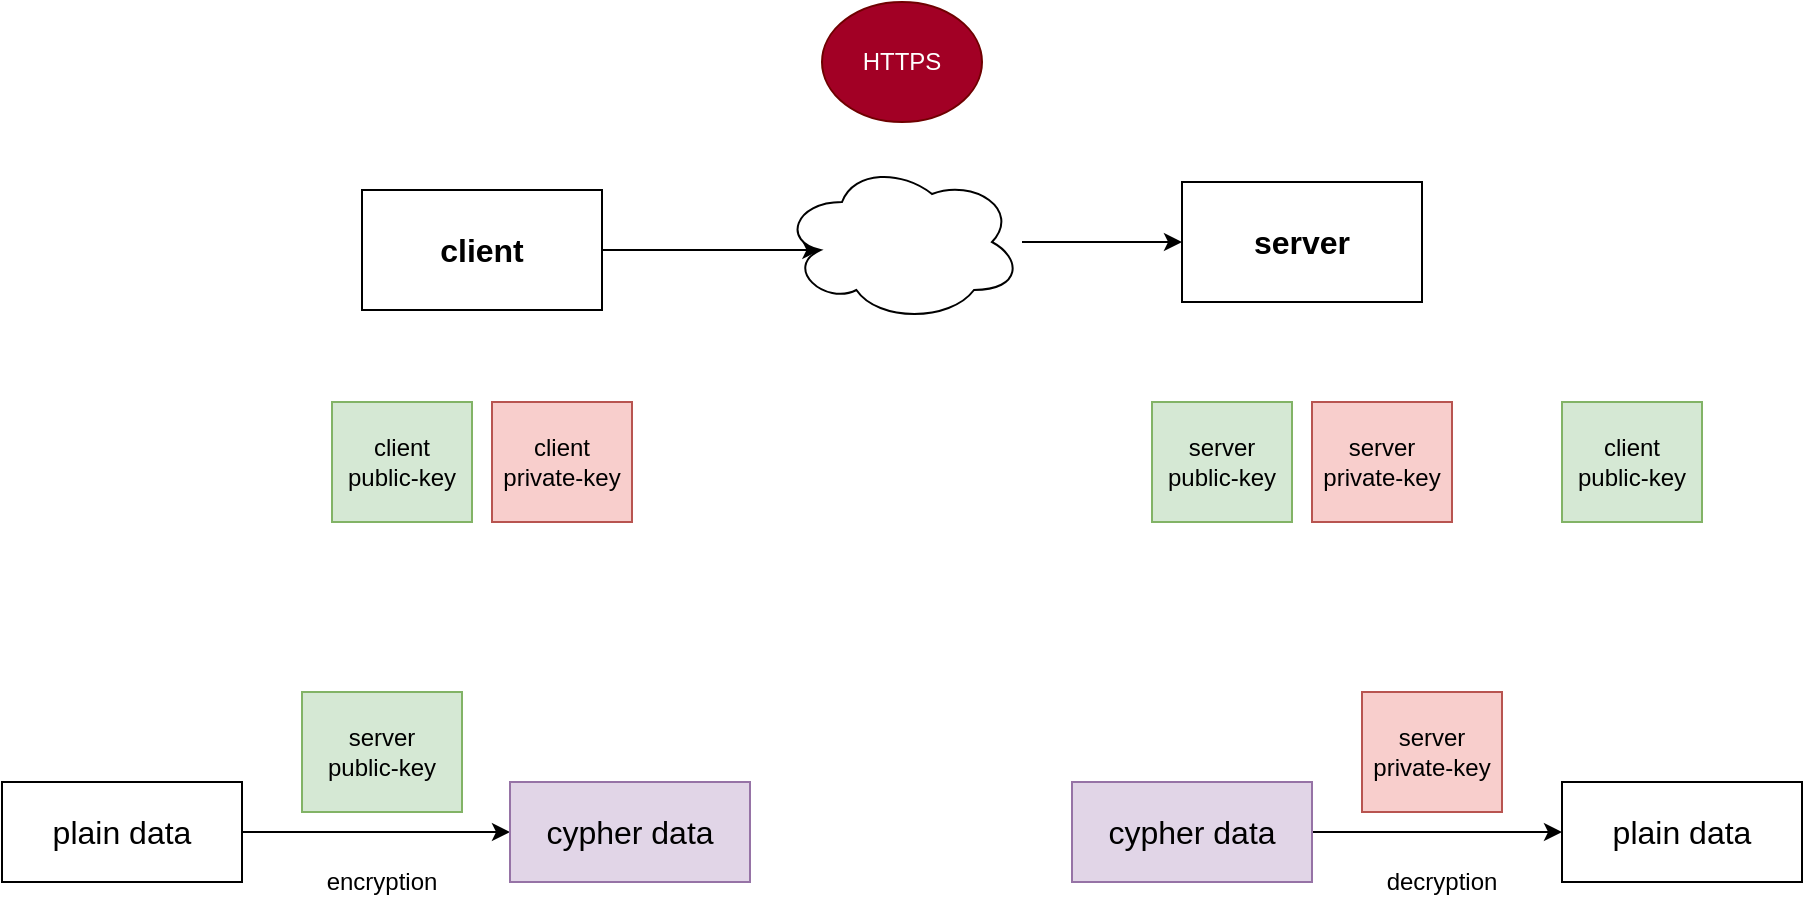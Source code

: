 <mxfile version="21.4.0" type="device">
  <diagram name="Page-1" id="whW8mvOEZQhKUew2cqU5">
    <mxGraphModel dx="1684" dy="571" grid="1" gridSize="10" guides="1" tooltips="1" connect="1" arrows="1" fold="1" page="1" pageScale="1" pageWidth="827" pageHeight="1169" math="0" shadow="0">
      <root>
        <mxCell id="0" />
        <mxCell id="1" parent="0" />
        <mxCell id="1x5LFlvb4AJBacgnmVc--4" style="edgeStyle=orthogonalEdgeStyle;rounded=0;orthogonalLoop=1;jettySize=auto;html=1;entryX=0.16;entryY=0.55;entryDx=0;entryDy=0;entryPerimeter=0;" edge="1" parent="1" source="1x5LFlvb4AJBacgnmVc--1" target="1x5LFlvb4AJBacgnmVc--3">
          <mxGeometry relative="1" as="geometry" />
        </mxCell>
        <mxCell id="1x5LFlvb4AJBacgnmVc--1" value="client" style="rounded=0;whiteSpace=wrap;html=1;fontStyle=1;fontSize=16;" vertex="1" parent="1">
          <mxGeometry x="100" y="264" width="120" height="60" as="geometry" />
        </mxCell>
        <mxCell id="1x5LFlvb4AJBacgnmVc--2" value="server" style="rounded=0;whiteSpace=wrap;html=1;fontStyle=1;fontSize=16;" vertex="1" parent="1">
          <mxGeometry x="510" y="260" width="120" height="60" as="geometry" />
        </mxCell>
        <mxCell id="1x5LFlvb4AJBacgnmVc--5" style="edgeStyle=orthogonalEdgeStyle;rounded=0;orthogonalLoop=1;jettySize=auto;html=1;" edge="1" parent="1" source="1x5LFlvb4AJBacgnmVc--3" target="1x5LFlvb4AJBacgnmVc--2">
          <mxGeometry relative="1" as="geometry" />
        </mxCell>
        <mxCell id="1x5LFlvb4AJBacgnmVc--3" value="" style="ellipse;shape=cloud;whiteSpace=wrap;html=1;" vertex="1" parent="1">
          <mxGeometry x="310" y="250" width="120" height="80" as="geometry" />
        </mxCell>
        <mxCell id="1x5LFlvb4AJBacgnmVc--6" value="client&lt;br&gt;public-key" style="rounded=0;whiteSpace=wrap;html=1;fillColor=#d5e8d4;strokeColor=#82b366;" vertex="1" parent="1">
          <mxGeometry x="85" y="370" width="70" height="60" as="geometry" />
        </mxCell>
        <mxCell id="1x5LFlvb4AJBacgnmVc--7" value="client&lt;br&gt;private-key" style="rounded=0;whiteSpace=wrap;html=1;fillColor=#f8cecc;strokeColor=#b85450;" vertex="1" parent="1">
          <mxGeometry x="165" y="370" width="70" height="60" as="geometry" />
        </mxCell>
        <mxCell id="1x5LFlvb4AJBacgnmVc--8" value="server&lt;br&gt;public-key" style="rounded=0;whiteSpace=wrap;html=1;fillColor=#d5e8d4;strokeColor=#82b366;" vertex="1" parent="1">
          <mxGeometry x="495" y="370" width="70" height="60" as="geometry" />
        </mxCell>
        <mxCell id="1x5LFlvb4AJBacgnmVc--9" value="server&lt;br&gt;private-key" style="rounded=0;whiteSpace=wrap;html=1;fillColor=#f8cecc;strokeColor=#b85450;" vertex="1" parent="1">
          <mxGeometry x="575" y="370" width="70" height="60" as="geometry" />
        </mxCell>
        <mxCell id="1x5LFlvb4AJBacgnmVc--10" value="client&lt;br&gt;public-key" style="rounded=0;whiteSpace=wrap;html=1;fillColor=#d5e8d4;strokeColor=#82b366;" vertex="1" parent="1">
          <mxGeometry x="700" y="370" width="70" height="60" as="geometry" />
        </mxCell>
        <mxCell id="1x5LFlvb4AJBacgnmVc--11" value="server&lt;br&gt;public-key" style="rounded=0;whiteSpace=wrap;html=1;fillColor=#d5e8d4;strokeColor=#82b366;" vertex="1" parent="1">
          <mxGeometry x="70" y="515" width="80" height="60" as="geometry" />
        </mxCell>
        <mxCell id="1x5LFlvb4AJBacgnmVc--14" style="edgeStyle=orthogonalEdgeStyle;rounded=0;orthogonalLoop=1;jettySize=auto;html=1;" edge="1" parent="1" source="1x5LFlvb4AJBacgnmVc--12" target="1x5LFlvb4AJBacgnmVc--13">
          <mxGeometry relative="1" as="geometry" />
        </mxCell>
        <mxCell id="1x5LFlvb4AJBacgnmVc--12" value="plain data" style="rounded=0;whiteSpace=wrap;html=1;fontSize=16;" vertex="1" parent="1">
          <mxGeometry x="-80" y="560" width="120" height="50" as="geometry" />
        </mxCell>
        <mxCell id="1x5LFlvb4AJBacgnmVc--13" value="cypher data" style="rounded=0;whiteSpace=wrap;html=1;fontSize=16;fillColor=#e1d5e7;strokeColor=#9673a6;" vertex="1" parent="1">
          <mxGeometry x="174" y="560" width="120" height="50" as="geometry" />
        </mxCell>
        <mxCell id="1x5LFlvb4AJBacgnmVc--15" value="encryption" style="text;html=1;strokeColor=none;fillColor=none;align=center;verticalAlign=middle;whiteSpace=wrap;rounded=0;" vertex="1" parent="1">
          <mxGeometry x="80" y="595" width="60" height="30" as="geometry" />
        </mxCell>
        <mxCell id="1x5LFlvb4AJBacgnmVc--18" style="edgeStyle=orthogonalEdgeStyle;rounded=0;orthogonalLoop=1;jettySize=auto;html=1;" edge="1" parent="1" source="1x5LFlvb4AJBacgnmVc--16" target="1x5LFlvb4AJBacgnmVc--17">
          <mxGeometry relative="1" as="geometry" />
        </mxCell>
        <mxCell id="1x5LFlvb4AJBacgnmVc--16" value="cypher data" style="rounded=0;whiteSpace=wrap;html=1;fontSize=16;fillColor=#e1d5e7;strokeColor=#9673a6;" vertex="1" parent="1">
          <mxGeometry x="455" y="560" width="120" height="50" as="geometry" />
        </mxCell>
        <mxCell id="1x5LFlvb4AJBacgnmVc--17" value="plain data" style="rounded=0;whiteSpace=wrap;html=1;fontSize=16;" vertex="1" parent="1">
          <mxGeometry x="700" y="560" width="120" height="50" as="geometry" />
        </mxCell>
        <mxCell id="1x5LFlvb4AJBacgnmVc--19" value="server&lt;br&gt;private-key" style="rounded=0;whiteSpace=wrap;html=1;fillColor=#f8cecc;strokeColor=#b85450;" vertex="1" parent="1">
          <mxGeometry x="600" y="515" width="70" height="60" as="geometry" />
        </mxCell>
        <mxCell id="1x5LFlvb4AJBacgnmVc--20" value="decryption" style="text;html=1;strokeColor=none;fillColor=none;align=center;verticalAlign=middle;whiteSpace=wrap;rounded=0;" vertex="1" parent="1">
          <mxGeometry x="610" y="595" width="60" height="30" as="geometry" />
        </mxCell>
        <mxCell id="1x5LFlvb4AJBacgnmVc--21" value="HTTPS" style="ellipse;whiteSpace=wrap;html=1;fillColor=#a20025;fontColor=#ffffff;strokeColor=#6F0000;" vertex="1" parent="1">
          <mxGeometry x="330" y="170" width="80" height="60" as="geometry" />
        </mxCell>
      </root>
    </mxGraphModel>
  </diagram>
</mxfile>
